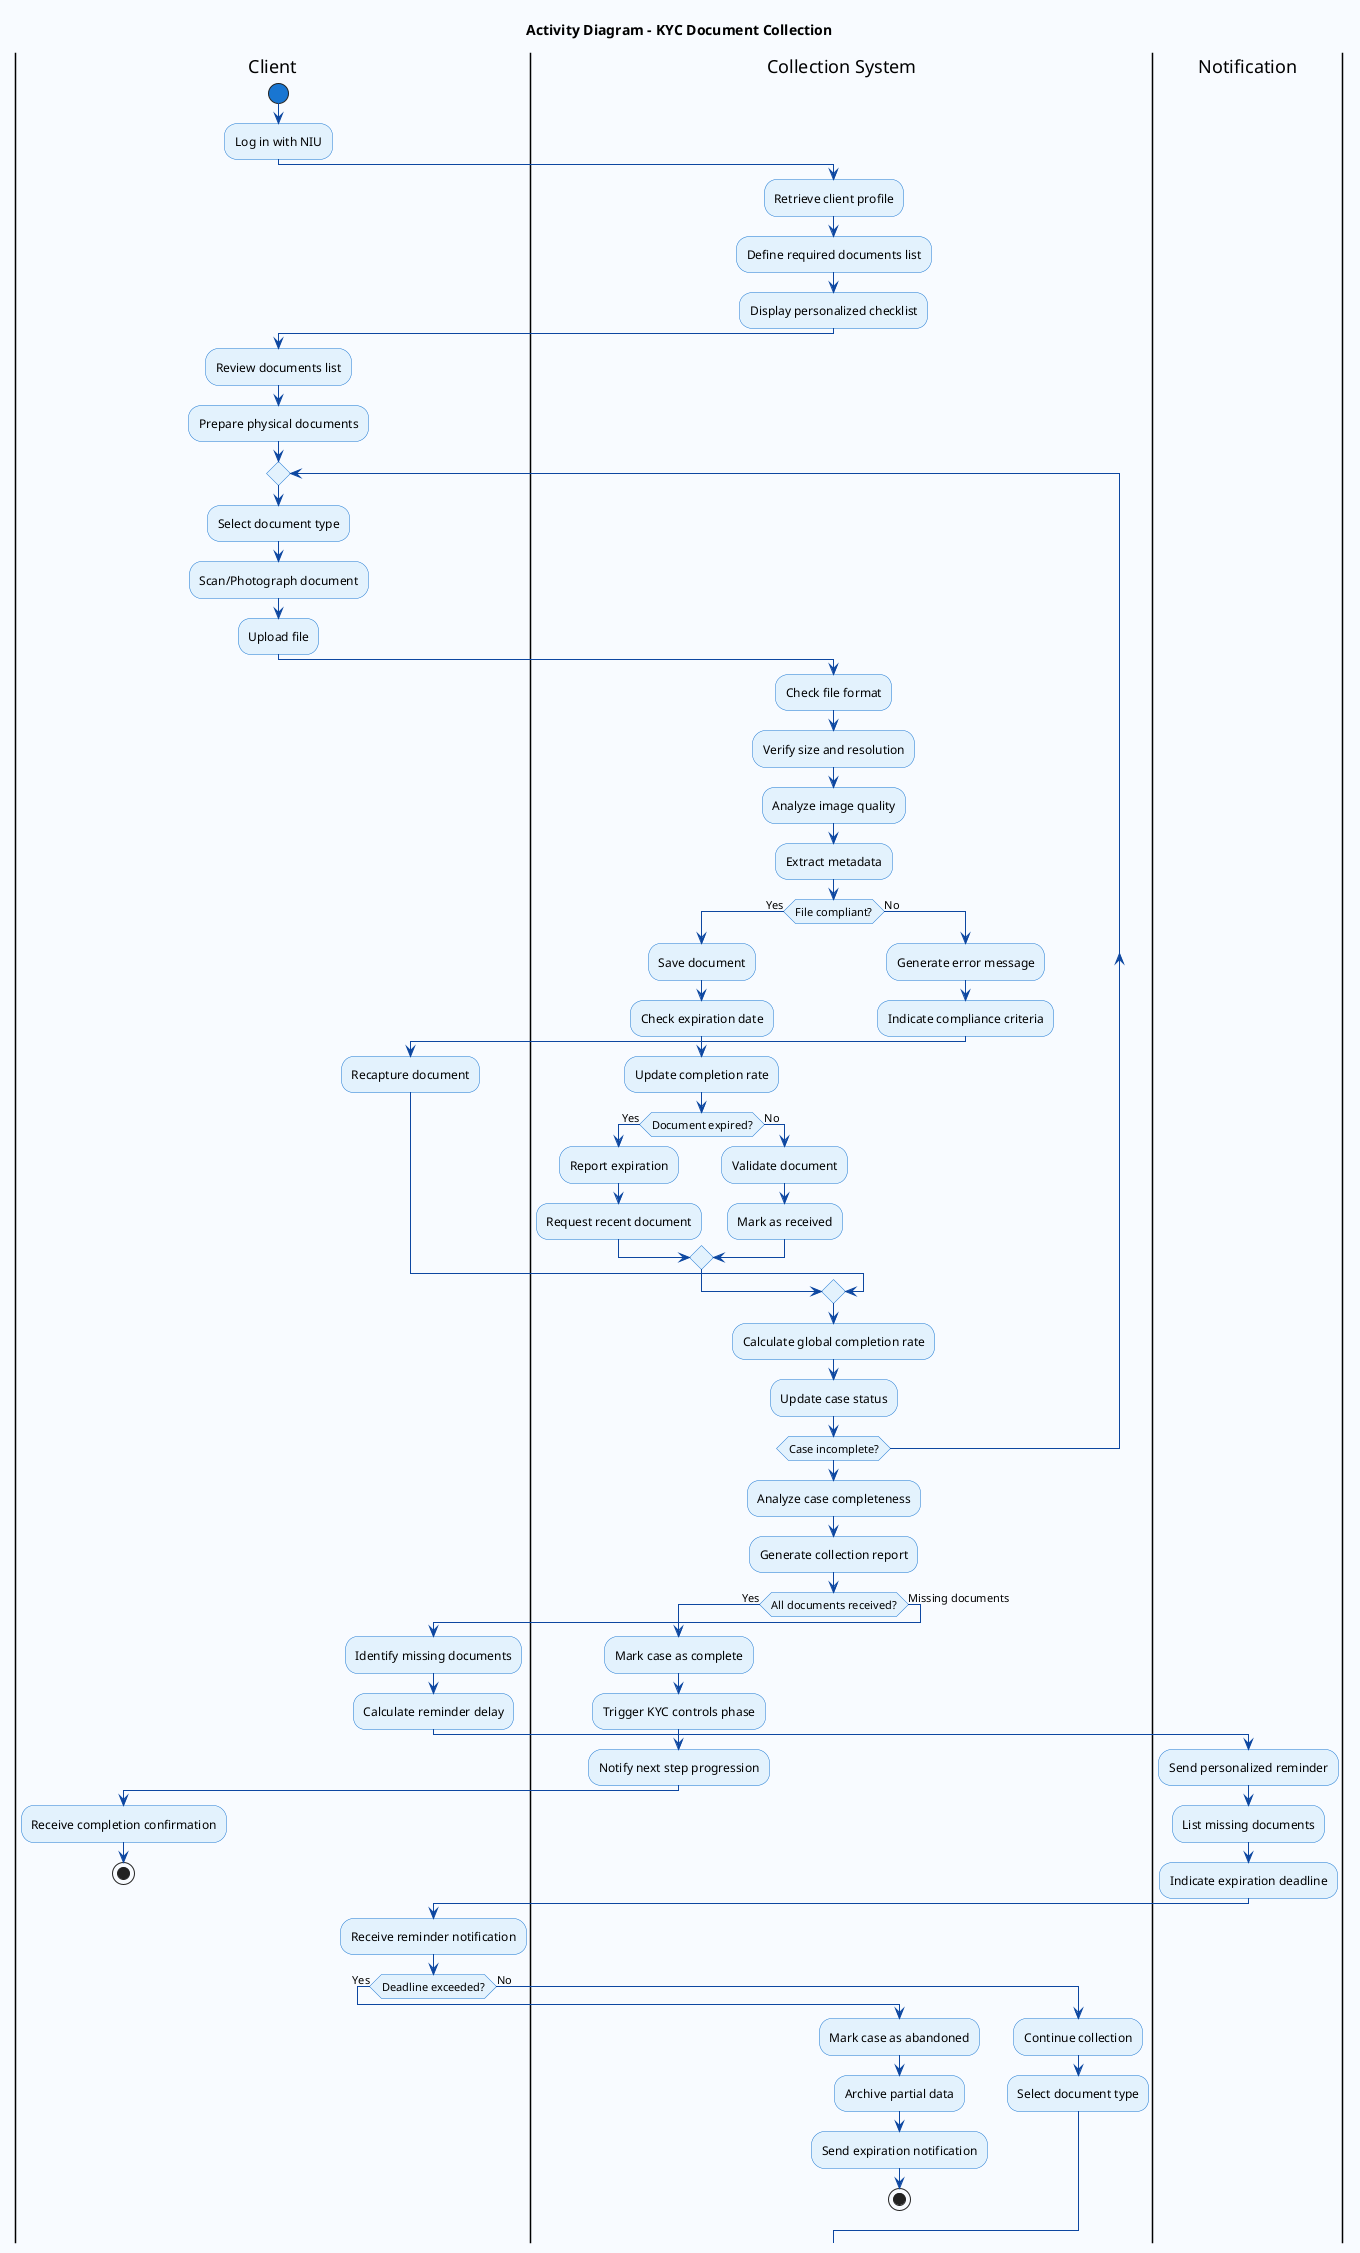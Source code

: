 @startuml DocumentCollectionActivityDiagram
skinparam backgroundColor #F8FBFF
skinparam activity {
    StartColor #1976D2
    EndColor #1976D2
    BarColor #0D47A1
    ArrowColor #0D47A1
    BackgroundColor #E3F2FD
    BorderColor #1976D2
}

title Activity Diagram - KYC Document Collection

|Client|
start
:Log in with NIU;

|Collection System|
:Retrieve client profile;
:Define required documents list;
:Display personalized checklist;

|Client|
:Review documents list;
:Prepare physical documents;

repeat
    |Client|
    :Select document type;
    :Scan/Photograph document;
    :Upload file;
    
    |Collection System|
    :Check file format;
    :Verify size and resolution;
    :Analyze image quality;
    :Extract metadata;
    
    if (File compliant?) then (Yes)
        :Save document;
        :Check expiration date;
        :Update completion rate;
        
        if (Document expired?) then (Yes)
            :Report expiration;
            :Request recent document;
        else (No)
            :Validate document;
            :Mark as received;
        endif
        
    else (No)
        :Generate error message;
        :Indicate compliance criteria;
        |Client|
        :Recapture document;
    endif
    
    |Collection System|
    :Calculate global completion rate;
    :Update case status;
    
repeat while (Case incomplete?)

|Collection System|
:Analyze case completeness;
:Generate collection report;

if (All documents received?) then (Yes)
    :Mark case as complete;
    :Trigger KYC controls phase;
    :Notify next step progression;
    
    |Client|
    :Receive completion confirmation;
    
    stop
    
else (Missing documents)
    :Identify missing documents;
    :Calculate reminder delay;
    
    |Notification|
    :Send personalized reminder;
    :List missing documents;
    :Indicate expiration deadline;
    
    |Client|
    :Receive reminder notification;
    
    if (Deadline exceeded?) then (Yes)
        |Collection System|
        :Mark case as abandoned;
        :Archive partial data;
        :Send expiration notification;
        stop
    else (No)
        :Continue collection;
        :Select document type;
    endif
endif

@enduml

